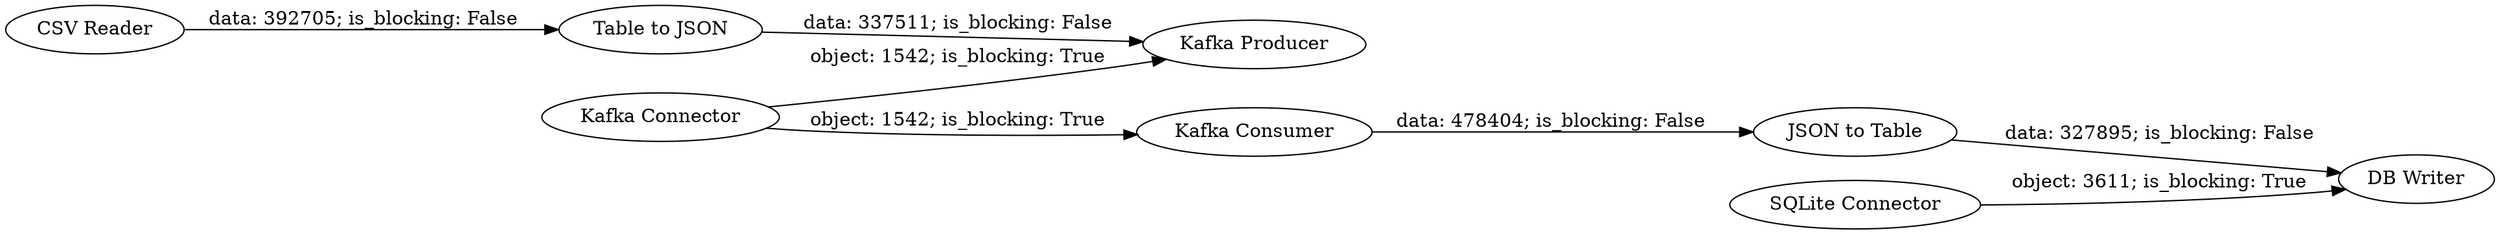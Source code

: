 digraph {
	"3727195887842321644_3" [label="CSV Reader"]
	"3727195887842321644_49" [label="Kafka Producer"]
	"3727195887842321644_1" [label="Kafka Connector"]
	"3727195887842321644_13" [label="DB Writer"]
	"3727195887842321644_5" [label="Table to JSON"]
	"3727195887842321644_15" [label="Kafka Consumer"]
	"3727195887842321644_12" [label="SQLite Connector"]
	"3727195887842321644_7" [label="JSON to Table"]
	"3727195887842321644_1" -> "3727195887842321644_15" [label="object: 1542; is_blocking: True"]
	"3727195887842321644_5" -> "3727195887842321644_49" [label="data: 337511; is_blocking: False"]
	"3727195887842321644_7" -> "3727195887842321644_13" [label="data: 327895; is_blocking: False"]
	"3727195887842321644_1" -> "3727195887842321644_49" [label="object: 1542; is_blocking: True"]
	"3727195887842321644_3" -> "3727195887842321644_5" [label="data: 392705; is_blocking: False"]
	"3727195887842321644_15" -> "3727195887842321644_7" [label="data: 478404; is_blocking: False"]
	"3727195887842321644_12" -> "3727195887842321644_13" [label="object: 3611; is_blocking: True"]
	rankdir=LR
}
